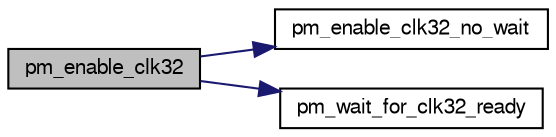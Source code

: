 digraph G
{
  edge [fontname="FreeSans",fontsize="10",labelfontname="FreeSans",labelfontsize="10"];
  node [fontname="FreeSans",fontsize="10",shape=record];
  rankdir=LR;
  Node1 [label="pm_enable_clk32",height=0.2,width=0.4,color="black", fillcolor="grey75", style="filled" fontcolor="black"];
  Node1 -> Node2 [color="midnightblue",fontsize="10",style="solid",fontname="FreeSans"];
  Node2 [label="pm_enable_clk32_no_wait",height=0.2,width=0.4,color="black", fillcolor="white", style="filled",URL="$group__group__avr32__drivers__pm.html#gab4b3927822c15f8df87264dc234d2c09",tooltip="This function will enable the oscillator 32 to be used with no startup time."];
  Node1 -> Node3 [color="midnightblue",fontsize="10",style="solid",fontname="FreeSans"];
  Node3 [label="pm_wait_for_clk32_ready",height=0.2,width=0.4,color="black", fillcolor="white", style="filled",URL="$group__group__avr32__drivers__pm.html#ga9700519e5fc96b6cbb4d4e74d710cf49",tooltip="This function will wait until the osc32 clock is ready."];
}
